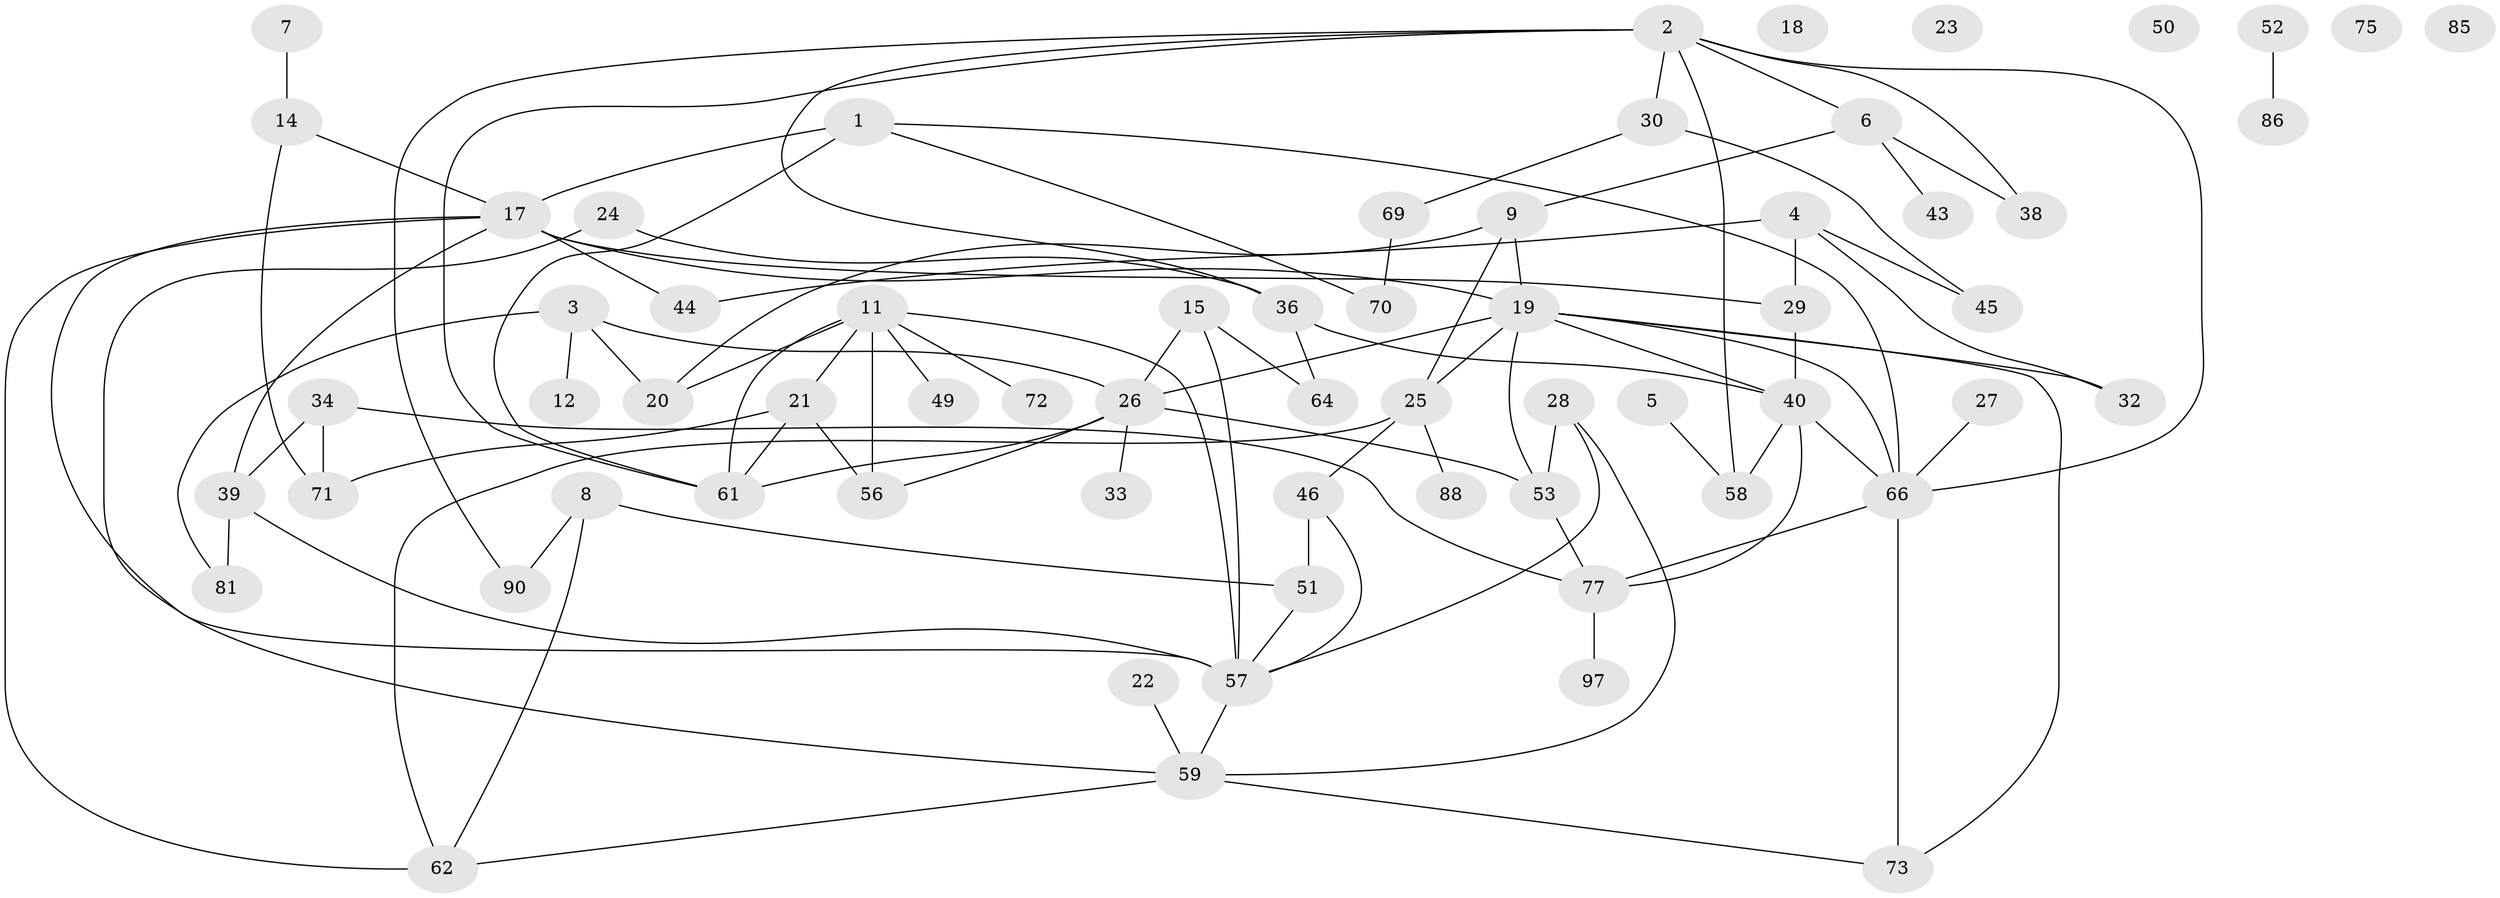 // original degree distribution, {4: 0.1326530612244898, 3: 0.19387755102040816, 2: 0.3469387755102041, 1: 0.15306122448979592, 8: 0.02040816326530612, 0: 0.05102040816326531, 5: 0.061224489795918366, 7: 0.02040816326530612, 6: 0.02040816326530612}
// Generated by graph-tools (version 1.1) at 2025/41/03/06/25 10:41:20]
// undirected, 64 vertices, 98 edges
graph export_dot {
graph [start="1"]
  node [color=gray90,style=filled];
  1 [super="+10"];
  2 [super="+84"];
  3 [super="+98"];
  4 [super="+35"];
  5;
  6 [super="+37"];
  7;
  8 [super="+41"];
  9 [super="+96"];
  11 [super="+31"];
  12 [super="+13"];
  14 [super="+42"];
  15 [super="+16"];
  17 [super="+68"];
  18;
  19 [super="+47"];
  20;
  21 [super="+83"];
  22;
  23;
  24 [super="+91"];
  25 [super="+74"];
  26 [super="+93"];
  27;
  28 [super="+89"];
  29 [super="+54"];
  30;
  32 [super="+65"];
  33;
  34 [super="+60"];
  36 [super="+55"];
  38 [super="+48"];
  39;
  40;
  43;
  44;
  45;
  46;
  49;
  50;
  51 [super="+79"];
  52 [super="+80"];
  53;
  56 [super="+82"];
  57 [super="+63"];
  58 [super="+87"];
  59 [super="+67"];
  61;
  62 [super="+78"];
  64 [super="+92"];
  66 [super="+76"];
  69;
  70;
  71;
  72;
  73;
  75;
  77 [super="+95"];
  81;
  85;
  86;
  88 [super="+94"];
  90;
  97;
  1 -- 17;
  1 -- 66;
  1 -- 70;
  1 -- 61;
  2 -- 38;
  2 -- 66;
  2 -- 6;
  2 -- 90;
  2 -- 61;
  2 -- 30;
  2 -- 36;
  2 -- 58;
  3 -- 26;
  3 -- 81;
  3 -- 20;
  3 -- 12;
  4 -- 29;
  4 -- 45;
  4 -- 44;
  4 -- 32;
  5 -- 58;
  6 -- 38;
  6 -- 43;
  6 -- 9;
  7 -- 14;
  8 -- 90;
  8 -- 51;
  8 -- 62;
  9 -- 20;
  9 -- 19;
  9 -- 25;
  11 -- 21;
  11 -- 49;
  11 -- 20;
  11 -- 72;
  11 -- 61;
  11 -- 57;
  11 -- 56;
  14 -- 71;
  14 -- 17;
  15 -- 57;
  15 -- 26;
  15 -- 64;
  17 -- 19;
  17 -- 39;
  17 -- 44;
  17 -- 62;
  17 -- 57;
  17 -- 29;
  19 -- 53;
  19 -- 32;
  19 -- 73;
  19 -- 66;
  19 -- 40;
  19 -- 25;
  19 -- 26;
  21 -- 71;
  21 -- 61;
  21 -- 56;
  22 -- 59;
  24 -- 36;
  24 -- 59;
  25 -- 88;
  25 -- 62;
  25 -- 46;
  26 -- 53;
  26 -- 61;
  26 -- 33;
  26 -- 56;
  27 -- 66;
  28 -- 57;
  28 -- 59;
  28 -- 53;
  29 -- 40;
  30 -- 45;
  30 -- 69;
  34 -- 39;
  34 -- 71;
  34 -- 77;
  36 -- 40;
  36 -- 64;
  39 -- 81;
  39 -- 57;
  40 -- 66;
  40 -- 77;
  40 -- 58;
  46 -- 51;
  46 -- 57;
  51 -- 57;
  52 -- 86;
  53 -- 77;
  57 -- 59;
  59 -- 73;
  59 -- 62;
  66 -- 77;
  66 -- 73;
  69 -- 70;
  77 -- 97;
}
